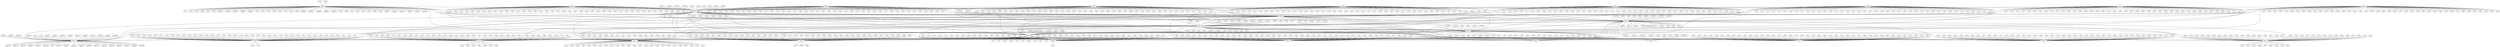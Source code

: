 strict graph  {
	r587 -- OPAL16;
	OPAL16 -- r543;
	OPAL16 -- r544;
	OPAL16 -- r545;
	OPAL16 -- r546;
	OPAL16 -- r547;
	OPAL16 -- r548;
	OPAL16 -- r549;
	OPAL16 -- r550;
	OPAL16 -- r551;
	r429 -- OPAL13;
	r019 -- OPAL1;
	OPAL1 -- OPAC1;
	OPAL1 -- OPAC2;
	OPAL1 -- OPAC3;
	OPAL1 -- OPAC4;
	OPAL1 -- OPAC5;
	OPAL1 -- OPAC6;
	OPAL1 -- gpu001;
	OPAL1 -- gpu002;
	OPAL1 -- gpu003;
	OPAL1 -- gpu004;
	OPAL1 -- gpu005;
	OPAL1 -- r004;
	OPAL1 -- r011;
	OPAL1 -- r016;
	OPAL1 -- r023;
	OPAL1 -- r022;
	OPAL1 -- r017;
	OPAL1 -- r010;
	OPAL1 -- r005;
	OPAL1 -- gpu006;
	OPAL1 -- gpu007;
	OPAL1 -- gpu008;
	OPAL1 -- gpu009;
	OPAL1 -- gpu010;
	OPAL1 -- r003;
	OPAL1 -- r008;
	OPAL1 -- r015;
	OPAL1 -- r020;
	OPAL1 -- r021;
	OPAL1 -- r014;
	OPAL1 -- r009;
	OPAL1 -- r002;
	OPAL1 -- gpu011;
	OPAL1 -- gpu012;
	OPAL1 -- gpu013;
	OPAL1 -- gpu014;
	OPAL1 -- gpu015;
	OPAL1 -- gpu016;
	OPAL1 -- r007;
	OPAL1 -- r012;
	OPAL1 -- r024;
	OPAL1 -- r018;
	OPAL1 -- r013;
	OPAL1 -- r006;
	r522 -- OPAL15;
	r001 -- OPAL1;
	OPAL9 -- OPAC1;
	OPAL9 -- OPAC2;
	OPAL9 -- r301;
	OPAL9 -- r302;
	OPAL9 -- r313;
	OPAL9 -- r314;
	OPAL9 -- r323;
	OPAL9 -- r324;
	OPAL9 -- r325;
	OPAL9 -- r311;
	OPAL9 -- r312;
	OPAL9 -- r299;
	OPAL9 -- r300;
	OPAL9 -- r400;
	OPAL9 -- r401;
	OPAL9 -- r402;
	OPAL9 -- OPAC3;
	OPAL9 -- OPAC4;
	OPAL9 -- r305;
	OPAL9 -- r306;
	OPAL9 -- r317;
	OPAL9 -- r318;
	OPAL9 -- r326;
	OPAL9 -- r327;
	OPAL9 -- r328;
	OPAL9 -- r315;
	OPAL9 -- r316;
	OPAL9 -- r303;
	OPAL9 -- r304;
	OPAL9 -- r397;
	OPAL9 -- r398;
	OPAL9 -- r399;
	OPAL9 -- OPAC5;
	OPAL9 -- OPAC6;
	OPAL9 -- r309;
	OPAL9 -- r310;
	OPAL9 -- r321;
	OPAL9 -- r322;
	OPAL9 -- r329;
	OPAL9 -- r330;
	OPAL9 -- r319;
	OPAL9 -- r320;
	OPAL9 -- r307;
	OPAL9 -- r308;
	OPAL9 -- r393;
	OPAL9 -- r394;
	OPAL9 -- r395;
	OPAL9 -- r396;
	OPAC1 -- OPAL16;
	OPAC1 -- OPAL13;
	OPAC1 -- OPAL15;
	OPAC1 -- OPAL12;
	OPAC1 -- OPAL11;
	OPAC1 -- OPAL20;
	OPAC1 -- OPAL19;
	OPAC1 -- OPAL17;
	OPAC1 -- OPAL18;
	OPAC1 -- OPAL14;
	OPAC1 -- OPAL21;
	OPAC1 -- OPAL10;
	OPAC1 -- br014;
	OPAC1 -- br013;
	OPAC1 -- l017;
	OPAC1 -- l018;
	OPAC1 -- gw005;
	OPAC1 -- l014;
	OPAC1 -- l016;
	OPAC1 -- l026;
	OPAC1 -- l027;
	OPAC1 -- l028;
	OPAC2 -- OPAL16;
	OPAC2 -- OPAL13;
	OPAC2 -- OPAL15;
	OPAC2 -- OPAC1;
	OPAC2 -- OPAC3;
	OPAC2 -- OPAL12;
	OPAC2 -- OPAL11;
	OPAC2 -- OPAL20;
	OPAC2 -- OPAL19;
	OPAC2 -- OPAL17;
	OPAC2 -- OPAL18;
	OPAC2 -- OPAL14;
	OPAC2 -- OPAL10;
	OPAC2 -- br012;
	OPAC2 -- l020;
	OPAC2 -- l021;
	OPAC2 -- l022;
	OPAC2 -- gw007;
	OPAC2 -- stor020;
	OPAC2 -- l012;
	OPAC2 -- l013;
	OPAC2 -- l029;
	OPAC2 -- l030;
	OPAC2 -- l031;
	OPAC3 -- OPAL16;
	OPAC3 -- OPAL13;
	OPAC3 -- OPAL15;
	OPAC3 -- OPAC1;
	OPAC3 -- OPAL12;
	OPAC3 -- OPAL11;
	OPAC3 -- OPAL20;
	OPAC3 -- OPAL19;
	OPAC3 -- OPAL17;
	OPAC3 -- OPAL18;
	OPAC3 -- OPAL14;
	OPAC3 -- OPAL10;
	OPAC3 -- br011;
	OPAC3 -- br010;
	OPAC3 -- l023;
	OPAC3 -- l024;
	OPAC3 -- l025;
	OPAC3 -- gw006;
	OPAC3 -- gw008;
	OPAC3 -- l010;
	OPAC3 -- l011;
	OPAC3 -- l032;
	OPAC3 -- l033;
	OPAC3 -- l034;
	OPAC4 -- OPAL16;
	OPAC4 -- OPAL13;
	OPAC4 -- OPAL15;
	OPAC4 -- OPAC1;
	OPAC4 -- OPAC2;
	OPAC4 -- OPAC3;
	OPAC4 -- OPAC5;
	OPAC4 -- OPAL12;
	OPAC4 -- OPAL11;
	OPAC4 -- OPAL20;
	OPAC4 -- OPAL19;
	OPAC4 -- OPAL17;
	OPAC4 -- OPAL18;
	OPAC4 -- OPAL14;
	OPAC4 -- OPAL21;
	OPAC4 -- OPAL10;
	OPAC4 -- l001;
	OPAC4 -- l002;
	OPAC4 -- gw003;
	OPAC4 -- br015;
	OPAC4 -- br016;
	OPAC4 -- br021;
	OPAC4 -- br022;
	OPAC4 -- br027;
	OPAC4 -- br033;
	OPAC4 -- l035;
	OPAC4 -- l036;
	OPAC4 -- l037;
	OPAC5 -- OPAL16;
	OPAC5 -- OPAL13;
	OPAC5 -- OPAL15;
	OPAC5 -- OPAC1;
	OPAC5 -- OPAC2;
	OPAC5 -- OPAC3;
	OPAC5 -- OPAL12;
	OPAC5 -- OPAL11;
	OPAC5 -- OPAL20;
	OPAC5 -- OPAL19;
	OPAC5 -- OPAL17;
	OPAC5 -- OPAL18;
	OPAC5 -- OPAL14;
	OPAC5 -- OPAL10;
	OPAC5 -- gw001;
	OPAC5 -- br017;
	OPAC5 -- br018;
	OPAC5 -- "br023.pvt.bridges.psc.edu";
	OPAC5 -- br024;
	OPAC5 -- l038;
	OPAC5 -- l039;
	OPAC5 -- l040;
	OPAC6 -- OPAL16;
	OPAC6 -- OPAL13;
	OPAC6 -- OPAL15;
	OPAC6 -- OPAC1;
	OPAC6 -- OPAC2;
	OPAC6 -- OPAC3;
	OPAC6 -- OPAC4;
	OPAC6 -- OPAC5;
	OPAC6 -- OPAL12;
	OPAC6 -- OPAL11;
	OPAC6 -- OPAL20;
	OPAC6 -- OPAL19;
	OPAC6 -- OPAL17;
	OPAC6 -- OPAL18;
	OPAC6 -- OPAL14;
	OPAC6 -- OPAL10;
	OPAC6 -- stor019;
	OPAC6 -- br019;
	OPAC6 -- br020;
	OPAC6 -- br025;
	OPAC6 -- br026;
	OPAC6 -- l019;
	OPAC6 -- l041;
	OPAC6 -- l042;
	OPAL8 -- OPAC1;
	OPAL8 -- OPAC2;
	OPAL8 -- OPAC3;
	OPAL8 -- OPAC4;
	OPAL8 -- OPAC5;
	OPAL8 -- OPAC6;
	OPAL8 -- r249;
	OPAL8 -- r250;
	OPAL8 -- r261;
	OPAL8 -- r262;
	OPAL8 -- r259;
	OPAL8 -- r260;
	OPAL8 -- r247;
	OPAL8 -- r248;
	OPAL8 -- r345;
	OPAL8 -- r346;
	OPAL8 -- r347;
	OPAL8 -- r348;
	OPAL8 -- r349;
	OPAL8 -- r350;
	OPAL8 -- r253;
	OPAL8 -- r254;
	OPAL8 -- r263;
	OPAL8 -- r264;
	OPAL8 -- r265;
	OPAL8 -- r251;
	OPAL8 -- r252;
	OPAL8 -- r338;
	OPAL8 -- r339;
	OPAL8 -- r340;
	OPAL8 -- r341;
	OPAL8 -- r342;
	OPAL8 -- r343;
	OPAL8 -- r344;
	OPAL8 -- r257;
	OPAL8 -- r258;
	OPAL8 -- r266;
	OPAL8 -- r267;
	OPAL8 -- r268;
	OPAL8 -- r255;
	OPAL8 -- r256;
	OPAL8 -- r331;
	OPAL8 -- r332;
	OPAL8 -- r333;
	OPAL8 -- r334;
	OPAL8 -- r335;
	OPAL8 -- r336;
	OPAL8 -- r337;
	OPAL7 -- OPAC1;
	OPAL7 -- OPAC2;
	OPAL7 -- OPAC3;
	OPAL7 -- OPAC4;
	OPAL7 -- OPAC5;
	OPAL7 -- OPAC6;
	OPAL7 -- r245;
	OPAL7 -- r246;
	OPAL7 -- r243;
	OPAL7 -- r244;
	OPAL7 -- r289;
	OPAL7 -- r290;
	OPAL7 -- r291;
	OPAL7 -- r292;
	OPAL7 -- r293;
	OPAL7 -- r294;
	OPAL7 -- r295;
	OPAL7 -- r296;
	OPAL7 -- r297;
	OPAL7 -- r298;
	OPAL7 -- r241;
	OPAL7 -- r242;
	OPAL7 -- r239;
	OPAL7 -- r240;
	OPAL7 -- r279;
	OPAL7 -- r280;
	OPAL7 -- r281;
	OPAL7 -- r282;
	OPAL7 -- r283;
	OPAL7 -- r284;
	OPAL7 -- r285;
	OPAL7 -- r286;
	OPAL7 -- r287;
	OPAL7 -- r288;
	OPAL7 -- r237;
	OPAL7 -- r238;
	OPAL7 -- r235;
	OPAL7 -- r236;
	OPAL7 -- r269;
	OPAL7 -- r270;
	OPAL7 -- r271;
	OPAL7 -- r272;
	OPAL7 -- r273;
	OPAL7 -- r274;
	OPAL7 -- r275;
	OPAL7 -- r276;
	OPAL7 -- r277;
	OPAL7 -- r278;
	OPAL6 -- OPAC1;
	OPAL6 -- OPAC2;
	OPAL6 -- OPAC3;
	OPAL6 -- OPAC4;
	OPAL6 -- OPAC5;
	OPAL6 -- OPAC6;
	OPAL6 -- r197;
	OPAL6 -- r198;
	OPAL6 -- r209;
	OPAL6 -- r210;
	OPAL6 -- r221;
	OPAL6 -- r222;
	OPAL6 -- r233;
	OPAL6 -- r234;
	OPAL6 -- r227;
	OPAL6 -- r228;
	OPAL6 -- r215;
	OPAL6 -- r216;
	OPAL6 -- r203;
	OPAL6 -- r204;
	OPAL6 -- r201;
	OPAL6 -- r202;
	OPAL6 -- r213;
	OPAL6 -- r214;
	OPAL6 -- r225;
	OPAL6 -- r226;
	OPAL6 -- r193;
	OPAL6 -- r194;
	OPAL6 -- r223;
	OPAL6 -- r224;
	OPAL6 -- r211;
	OPAL6 -- r212;
	OPAL6 -- r199;
	OPAL6 -- r200;
	OPAL6 -- r205;
	OPAL6 -- r206;
	OPAL6 -- r217;
	OPAL6 -- r218;
	OPAL6 -- r229;
	OPAL6 -- r230;
	OPAL6 -- r231;
	OPAL6 -- r232;
	OPAL6 -- r219;
	OPAL6 -- r220;
	OPAL6 -- r207;
	OPAL6 -- r208;
	OPAL6 -- r195;
	OPAL6 -- r196;
	OPAL5 -- OPAC1;
	OPAL5 -- OPAC2;
	OPAL5 -- OPAC3;
	OPAL5 -- OPAC4;
	OPAL5 -- OPAC5;
	OPAL5 -- OPAC6;
	OPAL5 -- r147;
	OPAL5 -- r148;
	OPAL5 -- r159;
	OPAL5 -- r160;
	OPAL5 -- r171;
	OPAL5 -- r172;
	OPAL5 -- r185;
	OPAL5 -- r186;
	OPAL5 -- r177;
	OPAL5 -- r178;
	OPAL5 -- r165;
	OPAL5 -- r166;
	OPAL5 -- r153;
	OPAL5 -- r154;
	OPAL5 -- r151;
	OPAL5 -- r152;
	OPAL5 -- r163;
	OPAL5 -- r164;
	OPAL5 -- r175;
	OPAL5 -- r176;
	OPAL5 -- r183;
	OPAL5 -- r184;
	OPAL5 -- r173;
	OPAL5 -- r174;
	OPAL5 -- r161;
	OPAL5 -- r162;
	OPAL5 -- r149;
	OPAL5 -- r150;
	OPAL5 -- r155;
	OPAL5 -- r156;
	OPAL5 -- r167;
	OPAL5 -- r168;
	OPAL5 -- r179;
	OPAL5 -- r180;
	OPAL5 -- r181;
	OPAL5 -- r182;
	OPAL5 -- r169;
	OPAL5 -- r170;
	OPAL5 -- r157;
	OPAL5 -- r158;
	OPAL5 -- r145;
	OPAL5 -- r146;
	OPAL4 -- OPAC1;
	OPAL4 -- OPAC2;
	OPAL4 -- OPAC3;
	OPAL4 -- OPAC4;
	OPAL4 -- OPAC5;
	OPAL4 -- OPAC6;
	OPAL4 -- r109;
	OPAL4 -- r110;
	OPAL4 -- r111;
	OPAL4 -- r112;
	OPAL4 -- r113;
	OPAL4 -- r114;
	OPAL4 -- r115;
	OPAL4 -- r116;
	OPAL4 -- r117;
	OPAL4 -- r118;
	OPAL4 -- r119;
	OPAL4 -- r120;
	OPAL4 -- r187;
	OPAL4 -- r188;
	OPAL4 -- r121;
	OPAL4 -- r122;
	OPAL4 -- r123;
	OPAL4 -- r124;
	OPAL4 -- r125;
	OPAL4 -- r126;
	OPAL4 -- r127;
	OPAL4 -- r128;
	OPAL4 -- r129;
	OPAL4 -- r130;
	OPAL4 -- r131;
	OPAL4 -- r132;
	OPAL4 -- r189;
	OPAL4 -- r190;
	OPAL4 -- r133;
	OPAL4 -- r134;
	OPAL4 -- r135;
	OPAL4 -- r136;
	OPAL4 -- r137;
	OPAL4 -- r138;
	OPAL4 -- r139;
	OPAL4 -- r140;
	OPAL4 -- r141;
	OPAL4 -- r142;
	OPAL4 -- r143;
	OPAL4 -- r144;
	OPAL4 -- r191;
	OPAL4 -- r192;
	OPAL3 -- OPAC2;
	OPAL3 -- OPAC3;
	OPAL3 -- OPAC4;
	OPAL3 -- OPAC5;
	OPAL3 -- OPAC6;
	OPAL3 -- r067;
	OPAL3 -- r068;
	OPAL3 -- r069;
	OPAL3 -- r070;
	OPAL3 -- r071;
	OPAL3 -- r072;
	OPAL3 -- r073;
	OPAL3 -- r074;
	OPAL3 -- r075;
	OPAL3 -- r076;
	OPAL3 -- r105;
	OPAL3 -- r106;
	OPAL3 -- r107;
	OPAL3 -- r108;
	OPAL3 -- r077;
	OPAL3 -- r078;
	OPAL3 -- r079;
	OPAL3 -- r080;
	OPAL3 -- r081;
	OPAL3 -- r082;
	OPAL3 -- r083;
	OPAL3 -- r084;
	OPAL3 -- r085;
	OPAL3 -- r086;
	OPAL3 -- r101;
	OPAL3 -- r102;
	OPAL3 -- r103;
	OPAL3 -- r104;
	OPAL3 -- r087;
	OPAL3 -- r088;
	OPAL3 -- r089;
	OPAL3 -- r090;
	OPAL3 -- r091;
	OPAL3 -- r092;
	OPAL3 -- r093;
	OPAL3 -- r094;
	OPAL3 -- r095;
	OPAL3 -- r096;
	OPAL3 -- r097;
	OPAL3 -- r098;
	OPAL3 -- r099;
	OPAL3 -- r100;
	OPAL2 -- OPAC1;
	OPAL2 -- OPAC2;
	OPAL2 -- OPAC3;
	OPAL2 -- OPAC4;
	OPAL2 -- OPAC5;
	OPAL2 -- OPAC6;
	OPAL2 -- r025;
	OPAL2 -- r026;
	OPAL2 -- r027;
	OPAL2 -- r028;
	OPAL2 -- r029;
	OPAL2 -- r030;
	OPAL2 -- r031;
	OPAL2 -- r032;
	OPAL2 -- r049;
	OPAL2 -- r050;
	OPAL2 -- r051;
	OPAL2 -- r052;
	OPAL2 -- r053;
	OPAL2 -- r054;
	OPAL2 -- r033;
	OPAL2 -- r034;
	OPAL2 -- r035;
	OPAL2 -- r036;
	OPAL2 -- r037;
	OPAL2 -- r038;
	OPAL2 -- r039;
	OPAL2 -- r040;
	OPAL2 -- r055;
	OPAL2 -- r056;
	OPAL2 -- r057;
	OPAL2 -- r058;
	OPAL2 -- r059;
	OPAL2 -- r060;
	OPAL2 -- r041;
	OPAL2 -- r042;
	OPAL2 -- r043;
	OPAL2 -- r044;
	OPAL2 -- r045;
	OPAL2 -- r046;
	OPAL2 -- r047;
	OPAL2 -- r048;
	OPAL2 -- r061;
	OPAL2 -- r062;
	OPAL2 -- r063;
	OPAL2 -- r064;
	OPAL2 -- r065;
	OPAL2 -- r066;
	l015 -- OPAC1;
	"br008.pvt.bridges.psc.edu" -- OPAC1;
	stor009 -- OPAC3;
	stor008 -- OPAC6;
	r426 -- OPAL13;
	stor001 -- OPAC1;
	stor003 -- OPAC3;
	r588 -- OPAL16;
	stor005 -- OPAC5;
	stor004 -- OPAC4;
	stor007 -- OPAC6;
	stor006 -- OPAC6;
	br030 -- OPAC5;
	br031 -- OPAC6;
	br032 -- OPAC6;
	l003 -- OPAC4;
	l004 -- OPAC5;
	l005 -- OPAC5;
	l006 -- OPAC5;
	l007 -- OPAC6;
	l008 -- OPAC6;
	l009 -- OPAC3;
	r412 -- OPAL12;
	gpu017 -- OPAL11;
	OPAL11 -- gpu040;
	OPAL11 -- gpu046;
	OPAL11 -- gpu045;
	OPAL11 -- gpu047;
	OPAL11 -- gpu043;
	OPAL11 -- gpu036;
	OPAL11 -- gpu042;
	OPAL11 -- gpu048;
	OPAL11 -- gpu033;
	OPAL11 -- gpu031;
	OPAL11 -- gpu027;
	OPAL11 -- gpu019;
	OPAL11 -- gpu030;
	OPAL11 -- gpu041;
	OPAL11 -- gpu044;
	OPAL11 -- mds;
	OPAL11 -- gpu032;
	OPAL11 -- gpu023;
	OPAL11 -- gpu037;
	r539 -- OPAL15;
	r532 -- OPAL15;
	r533 -- OPAL15;
	r530 -- OPAL15;
	r531 -- OPAL15;
	r536 -- OPAL15;
	r537 -- OPAL15;
	r534 -- OPAL15;
	r535 -- OPAL15;
	r712 -- OPAL20;
	OPAL20 -- r729;
	OPAL20 -- r727;
	r713 -- OPAL20;
	r710 -- OPAL20;
	r711 -- OPAL20;
	r716 -- OPAL20;
	r717 -- OPAL20;
	r714 -- OPAL20;
	r715 -- OPAL20;
	r653 -- OPAL19;
	OPAL19 -- r680;
	OPAL19 -- r685;
	OPAL19 -- r686;
	OPAL19 -- r683;
	OPAL19 -- r684;
	OPAL19 -- r681;
	OPAL19 -- r682;
	r652 -- OPAL17;
	OPAL17 -- r630;
	OPAL17 -- r632;
	OPAL17 -- r633;
	OPAL17 -- r634;
	OPAL17 -- r635;
	OPAL17 -- r636;
	OPAL17 -- r553;
	OPAL17 -- r554;
	OPAL17 -- r555;
	OPAL17 -- r556;
	OPAL17 -- r557;
	OPAL17 -- r558;
	OPAL17 -- r637;
	OPAL17 -- r640;
	OPAL17 -- r641;
	OPAL17 -- r642;
	OPAL17 -- r643;
	OPAL17 -- r644;
	OPAL17 -- r559;
	OPAL17 -- r560;
	OPAL17 -- r645;
	OPAL17 -- r646;
	OPAL17 -- r647;
	OPAL17 -- r648;
	OPAL17 -- r649;
	r651 -- OPAL17;
	r650 -- OPAL17;
	r657 -- OPAL19;
	r656 -- OPAL19;
	r655 -- OPAL19;
	r654 -- OPAL19;
	r616 -- OPAL18;
	OPAL18 -- r687;
	OPAL18 -- r688;
	OPAL18 -- r689;
	r528 -- OPAL15;
	r406 -- OPAL12;
	r407 -- OPAL12;
	r404 -- OPAL12;
	r408 -- OPAL12;
	r409 -- OPAL12;
	r415 -- OPAL12;
	gpu034 -- OPAL11;
	r603 -- OPAL18;
	gpu026 -- OPAL11;
	gpu024 -- OPAL11;
	br009 -- OPAC2;
	gpu025 -- OPAL11;
	br001 -- OPAC3;
	gpu022 -- OPAL11;
	br003 -- OPAC2;
	br002 -- OPAC3;
	br005 -- OPAC2;
	br004 -- OPAC2;
	br007 -- OPAC1;
	br006 -- OPAC1;
	gpu020 -- OPAL11;
	r515 -- OPAL15;
	gpu021 -- OPAL11;
	gw002 -- OPAC5;
	r523 -- OPAL15;
	r513 -- OPAL15;
	gpu028 -- OPAL11;
	gpu029 -- OPAL11;
	r482 -- OPAL14;
	OPAL14 -- r472;
	r639 -- OPAL17;
	r638 -- OPAL17;
	r578 -- OPAL16;
	r576 -- OPAL16;
	r577 -- OPAL16;
	r574 -- OPAL16;
	r575 -- OPAL16;
	r572 -- OPAL16;
	r570 -- OPAL17;
	r571 -- OPAL16;
	cstor002 -- OPAL21;
	cstor001 -- OPAL21;
	r378 -- OPAL10;
	r379 -- OPAL10;
	cstor005 -- OPAL21;
	cstor004 -- OPAL21;
	r374 -- OPAL10;
	r375 -- OPAL10;
	r376 -- OPAL10;
	r377 -- OPAL10;
	r370 -- OPAL10;
	r371 -- OPAL10;
	r372 -- OPAL10;
	r411 -- OPAL12;
	r594 -- OPAL16;
	r595 -- OPAL16;
	r596 -- OPAL16;
	r597 -- OPAL16;
	r590 -- OPAL16;
	r591 -- OPAL16;
	r592 -- OPAL16;
	r593 -- OPAL16;
	r455 -- OPAL13;
	r631 -- OPAL17;
	r457 -- OPAL13;
	r456 -- OPAL13;
	r451 -- OPAL13;
	r450 -- OPAL13;
	r453 -- OPAL13;
	r739 -- OPAL20;
	br028 -- OPAC4;
	r579 -- OPAL16;
	r510 -- OPAL15;
	r622 -- OPAL18;
	r623 -- OPAL18;
	r620 -- OPAL18;
	r621 -- OPAL18;
	r626 -- OPAL18;
	r627 -- OPAL18;
	r624 -- OPAL18;
	r625 -- OPAL18;
	r628 -- OPAL18;
	r629 -- OPAL17;
	r511 -- OPAL15;
	r573 -- OPAL16;
	r460 -- OPAL14;
	r708 -- OPAL20;
	cstor003 -- OPAL21;
	stor002 -- OPAC2;
	gw004 -- OPAC6;
	r750 -- OPAL19;
	r698 -- OPAL18;
	r697 -- OPAL18;
	r696 -- OPAL18;
	r695 -- OPAL18;
	r694 -- OPAL18;
	r693 -- OPAL18;
	r691 -- OPAL18;
	r690 -- OPAL18;
	r468 -- OPAL14;
	r469 -- OPAL14;
	r414 -- OPAL12;
	r678 -- OPAL19;
	br034 -- OPAC6;
	r373 -- OPAL10;
	stor016 -- OPAC4;
	stor017 -- OPAC6;
	stor014 -- OPAC5;
	stor015 -- OPAC4;
	stor012 -- OPAC2;
	stor013 -- OPAC5;
	stor010 -- OPAC3;
	stor011 -- OPAC2;
	stor018 -- OPAC5;
	r459 -- OPAL14;
	r458 -- OPAL13;
	r454 -- OPAL13;
	r744 -- OPAL20;
	r598 -- OPAL16;
	r599 -- OPAL16;
	r452 -- OPAL13;
	r525 -- OPAL15;
	r524 -- OPAL15;
	r527 -- OPAL15;
	r526 -- OPAL15;
	r521 -- OPAL15;
	r520 -- OPAL15;
	r488 -- OPAL14;
	r489 -- OPAL14;
	r486 -- OPAL14;
	r487 -- OPAL14;
	r484 -- OPAL14;
	r485 -- OPAL14;
	r529 -- OPAL15;
	r483 -- OPAL14;
	r480 -- OPAL14;
	r481 -- OPAL14;
	r464 -- OPAL14;
	r465 -- OPAL14;
	r466 -- OPAL14;
	r467 -- OPAL14;
	r709 -- OPAL20;
	r461 -- OPAL14;
	r462 -- OPAL14;
	r463 -- OPAL14;
	r705 -- OPAL20;
	r704 -- OPAL20;
	r707 -- OPAL20;
	r706 -- OPAL20;
	r701 -- OPAL18;
	r700 -- OPAL18;
	r703 -- OPAL20;
	r702 -- OPAL18;
	r699 -- OPAL18;
	r413 -- OPAL12;
	r410 -- OPAL12;
	r416 -- OPAL12;
	r419 -- OPAL13;
	r418 -- OPAL13;
	r417 -- OPAL13;
	clog1 -- OPAL21;
	clog2 -- OPAL21;
	cmds -- OPAL21;
	r752 -- OPAL19;
	r666 -- OPAL19;
	r667 -- OPAL19;
	r664 -- OPAL19;
	r665 -- OPAL19;
	r662 -- OPAL19;
	r663 -- OPAL19;
	r660 -- OPAL19;
	r661 -- OPAL19;
	r668 -- OPAL19;
	r669 -- OPAL19;
	gpu039 -- OPAL11;
	gpu038 -- OPAL11;
	r569 -- OPAL17;
	r568 -- OPAL17;
	r561 -- OPAL17;
	r563 -- OPAL17;
	r562 -- OPAL17;
	r565 -- OPAL17;
	r564 -- OPAL17;
	r567 -- OPAL17;
	r566 -- OPAL17;
	r369 -- OPAL10;
	r368 -- OPAL10;
	r367 -- OPAL10;
	r366 -- OPAL10;
	r365 -- OPAL10;
	r364 -- OPAL10;
	r363 -- OPAL10;
	r362 -- OPAL10;
	r361 -- OPAL10;
	r360 -- OPAL10;
	r428 -- OPAL13;
	r586 -- OPAL16;
	r585 -- OPAL16;
	r584 -- OPAL16;
	r583 -- OPAL16;
	r582 -- OPAL16;
	r581 -- OPAL16;
	r580 -- OPAL16;
	r420 -- OPAL13;
	r421 -- OPAL13;
	r422 -- OPAL13;
	r423 -- OPAL13;
	r424 -- OPAL13;
	r425 -- OPAL13;
	r589 -- OPAL16;
	r427 -- OPAL13;
	gpu035 -- OPAL11;
	r538 -- OPAL15;
	r518 -- OPAL15;
	r519 -- OPAL15;
	r514 -- OPAL15;
	r516 -- OPAL15;
	r517 -- OPAL15;
	r512 -- OPAL15;
	r734 -- OPAL20;
	r735 -- OPAL20;
	r736 -- OPAL20;
	r737 -- OPAL20;
	r730 -- OPAL20;
	r731 -- OPAL20;
	r732 -- OPAL20;
	r733 -- OPAL20;
	r738 -- OPAL20;
	oss2 -- OPAL11;
	oss1 -- OPAL11;
	r741 -- OPAL20;
	r740 -- OPAL20;
	r743 -- OPAL20;
	r742 -- OPAL20;
	r745 -- OPAL19;
	r747 -- OPAL19;
	r746 -- OPAL19;
	r749 -- OPAL19;
	r748 -- OPAL19;
	gpu018 -- OPAL11;
	r405 -- OPAL12;
	r659 -- OPAL19;
	r658 -- OPAL19;
	r718 -- OPAL20;
	r719 -- OPAL20;
	r388 -- OPAL10;
	r499 -- OPAL14;
	r498 -- OPAL14;
	r552 -- OPAL16;
	r491 -- OPAL14;
	r493 -- OPAL14;
	r492 -- OPAL14;
	r495 -- OPAL14;
	r497 -- OPAL14;
	r496 -- OPAL14;
	r359 -- OPAL10;
	r392 -- OPAL10;
	r477 -- OPAL14;
	r476 -- OPAL14;
	r475 -- OPAL14;
	r474 -- OPAL14;
	r473 -- OPAL14;
	r471 -- OPAL14;
	r470 -- OPAL14;
	r751 -- OPAL19;
	r479 -- OPAL14;
	r478 -- OPAL14;
	r692 -- OPAL18;
	r354 -- OPAL10;
	r604 -- OPAL18;
	r605 -- OPAL18;
	r606 -- OPAL18;
	r607 -- OPAL18;
	r600 -- OPAL16;
	r601 -- OPAL16;
	r602 -- OPAL16;
	r608 -- OPAL18;
	r609 -- OPAL18;
	r671 -- OPAL19;
	r670 -- OPAL19;
	r673 -- OPAL19;
	r675 -- OPAL19;
	r674 -- OPAL19;
	r677 -- OPAL19;
	r676 -- OPAL19;
	r679 -- OPAL19;
	r403 -- OPAL12;
	r358 -- OPAL10;
	r352 -- OPAL10;
	r353 -- OPAL10;
	r351 -- OPAL10;
	r356 -- OPAL10;
	r357 -- OPAL10;
	br029 -- OPAL21;
	r355 -- OPAL10;
	r439 -- OPAL13;
	r438 -- OPAL13;
	r433 -- OPAL13;
	r432 -- OPAL13;
	r431 -- OPAL13;
	r430 -- OPAL13;
	r437 -- OPAL13;
	r436 -- OPAL13;
	r435 -- OPAL13;
	r434 -- OPAL13;
	r509 -- OPAL15;
	r508 -- OPAL15;
	r507 -- OPAL15;
	r506 -- OPAL15;
	r505 -- OPAL15;
	r504 -- OPAL15;
	r503 -- OPAL15;
	r502 -- OPAL15;
	r501 -- OPAL15;
	r500 -- OPAL14;
	r726 -- OPAL20;
	r725 -- OPAL20;
	r724 -- OPAL20;
	r723 -- OPAL20;
	r722 -- OPAL20;
	r721 -- OPAL20;
	r720 -- OPAL20;
	r728 -- OPAL20;
	r490 -- OPAL14;
	r494 -- OPAL14;
	r390 -- OPAL10;
	r391 -- OPAL10;
	r542 -- OPAL15;
	r541 -- OPAL15;
	r540 -- OPAL15;
	r381 -- OPAL10;
	r380 -- OPAL10;
	r383 -- OPAL10;
	r382 -- OPAL10;
	r385 -- OPAL10;
	r384 -- OPAL10;
	r387 -- OPAL10;
	r386 -- OPAL10;
	r389 -- OPAL10;
	r442 -- OPAL13;
	r443 -- OPAL13;
	r440 -- OPAL13;
	r441 -- OPAL13;
	r446 -- OPAL13;
	r447 -- OPAL13;
	r444 -- OPAL13;
	r445 -- OPAL13;
	r448 -- OPAL13;
	r449 -- OPAL13;
	r672 -- OPAL19;
	r617 -- OPAL18;
	r615 -- OPAL18;
	r614 -- OPAL18;
	r613 -- OPAL18;
	r612 -- OPAL18;
	r611 -- OPAL18;
	r610 -- OPAL18;
	r619 -- OPAL18;
	r618 -- OPAL18;
}
